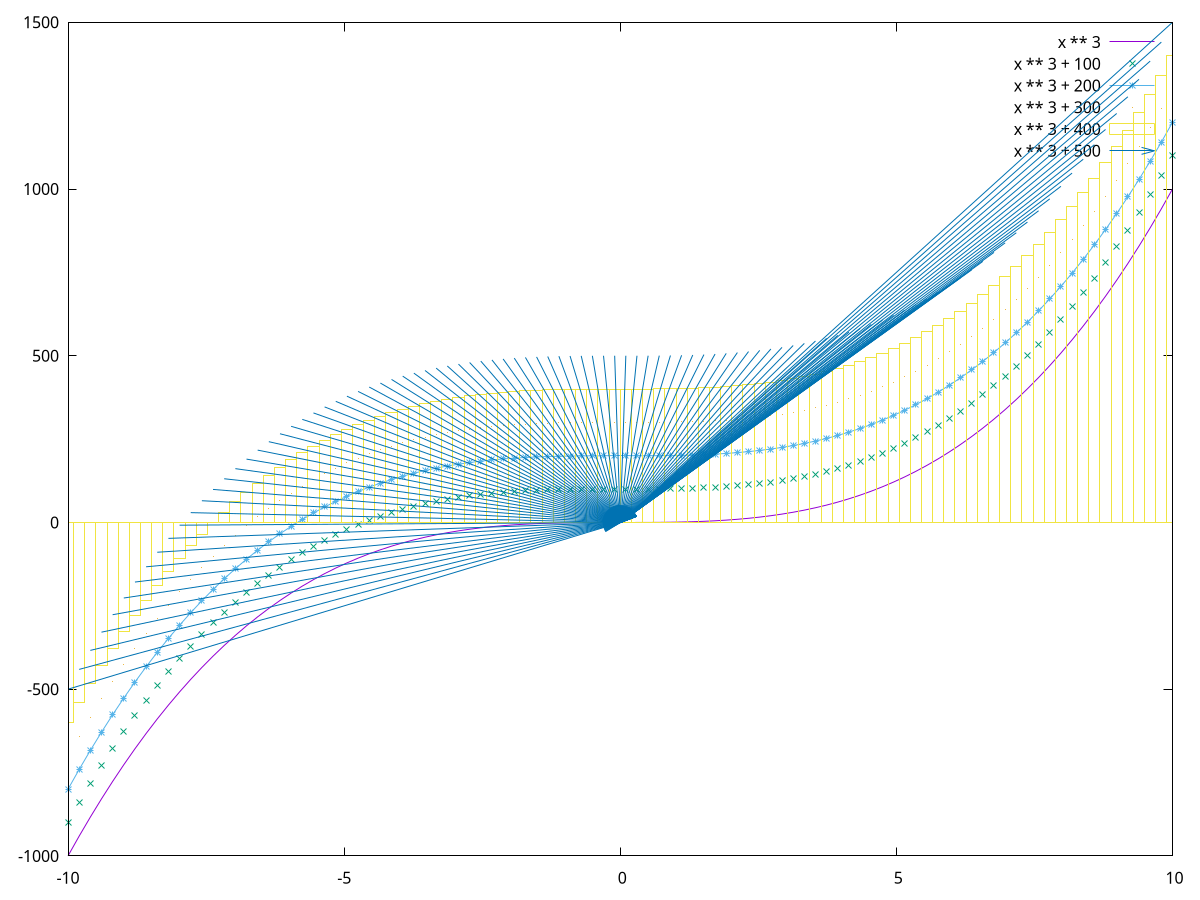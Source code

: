 set term png
set output "output.png"
plot x ** 3 with line, x ** 3 + 100 with point, x ** 3 + 200 with linespoint, x ** 3 + 300 with dot, x ** 3 + 400 with boxes, x ** 3 + 500 with vector
